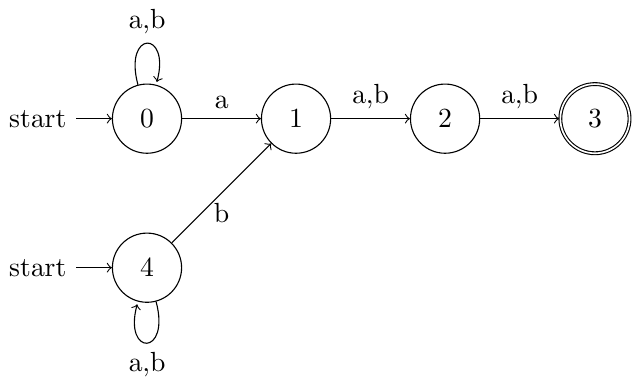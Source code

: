 \documentclass[tikz]{standalone}
\usetikzlibrary{arrows, automata, calc, positioning}
\begin{document}
\begin{tikzpicture}
    \node[state, initial] (0) at (0,0) {0};
    \node[state, initial] (4) [below=of 0] {4};
    \node[state] (1) [right=of 0] {1};
    \node[state] (2) [right=of 1] {2};
    \node[state, accepting] (3) [right=of 2] {3};

    \path[->]
        (0) edge [loop above] node [above] {a,b} (0)
        (0) edge node [above] {a} (1)
        (1) edge node [above] {a,b} (2)
        (2) edge node [above] {a,b} (3)
        (4) edge [loop below] node [below] {a,b} (4)
        (4) edge node [below] {b} (1);
\end{tikzpicture}
\end{document}
